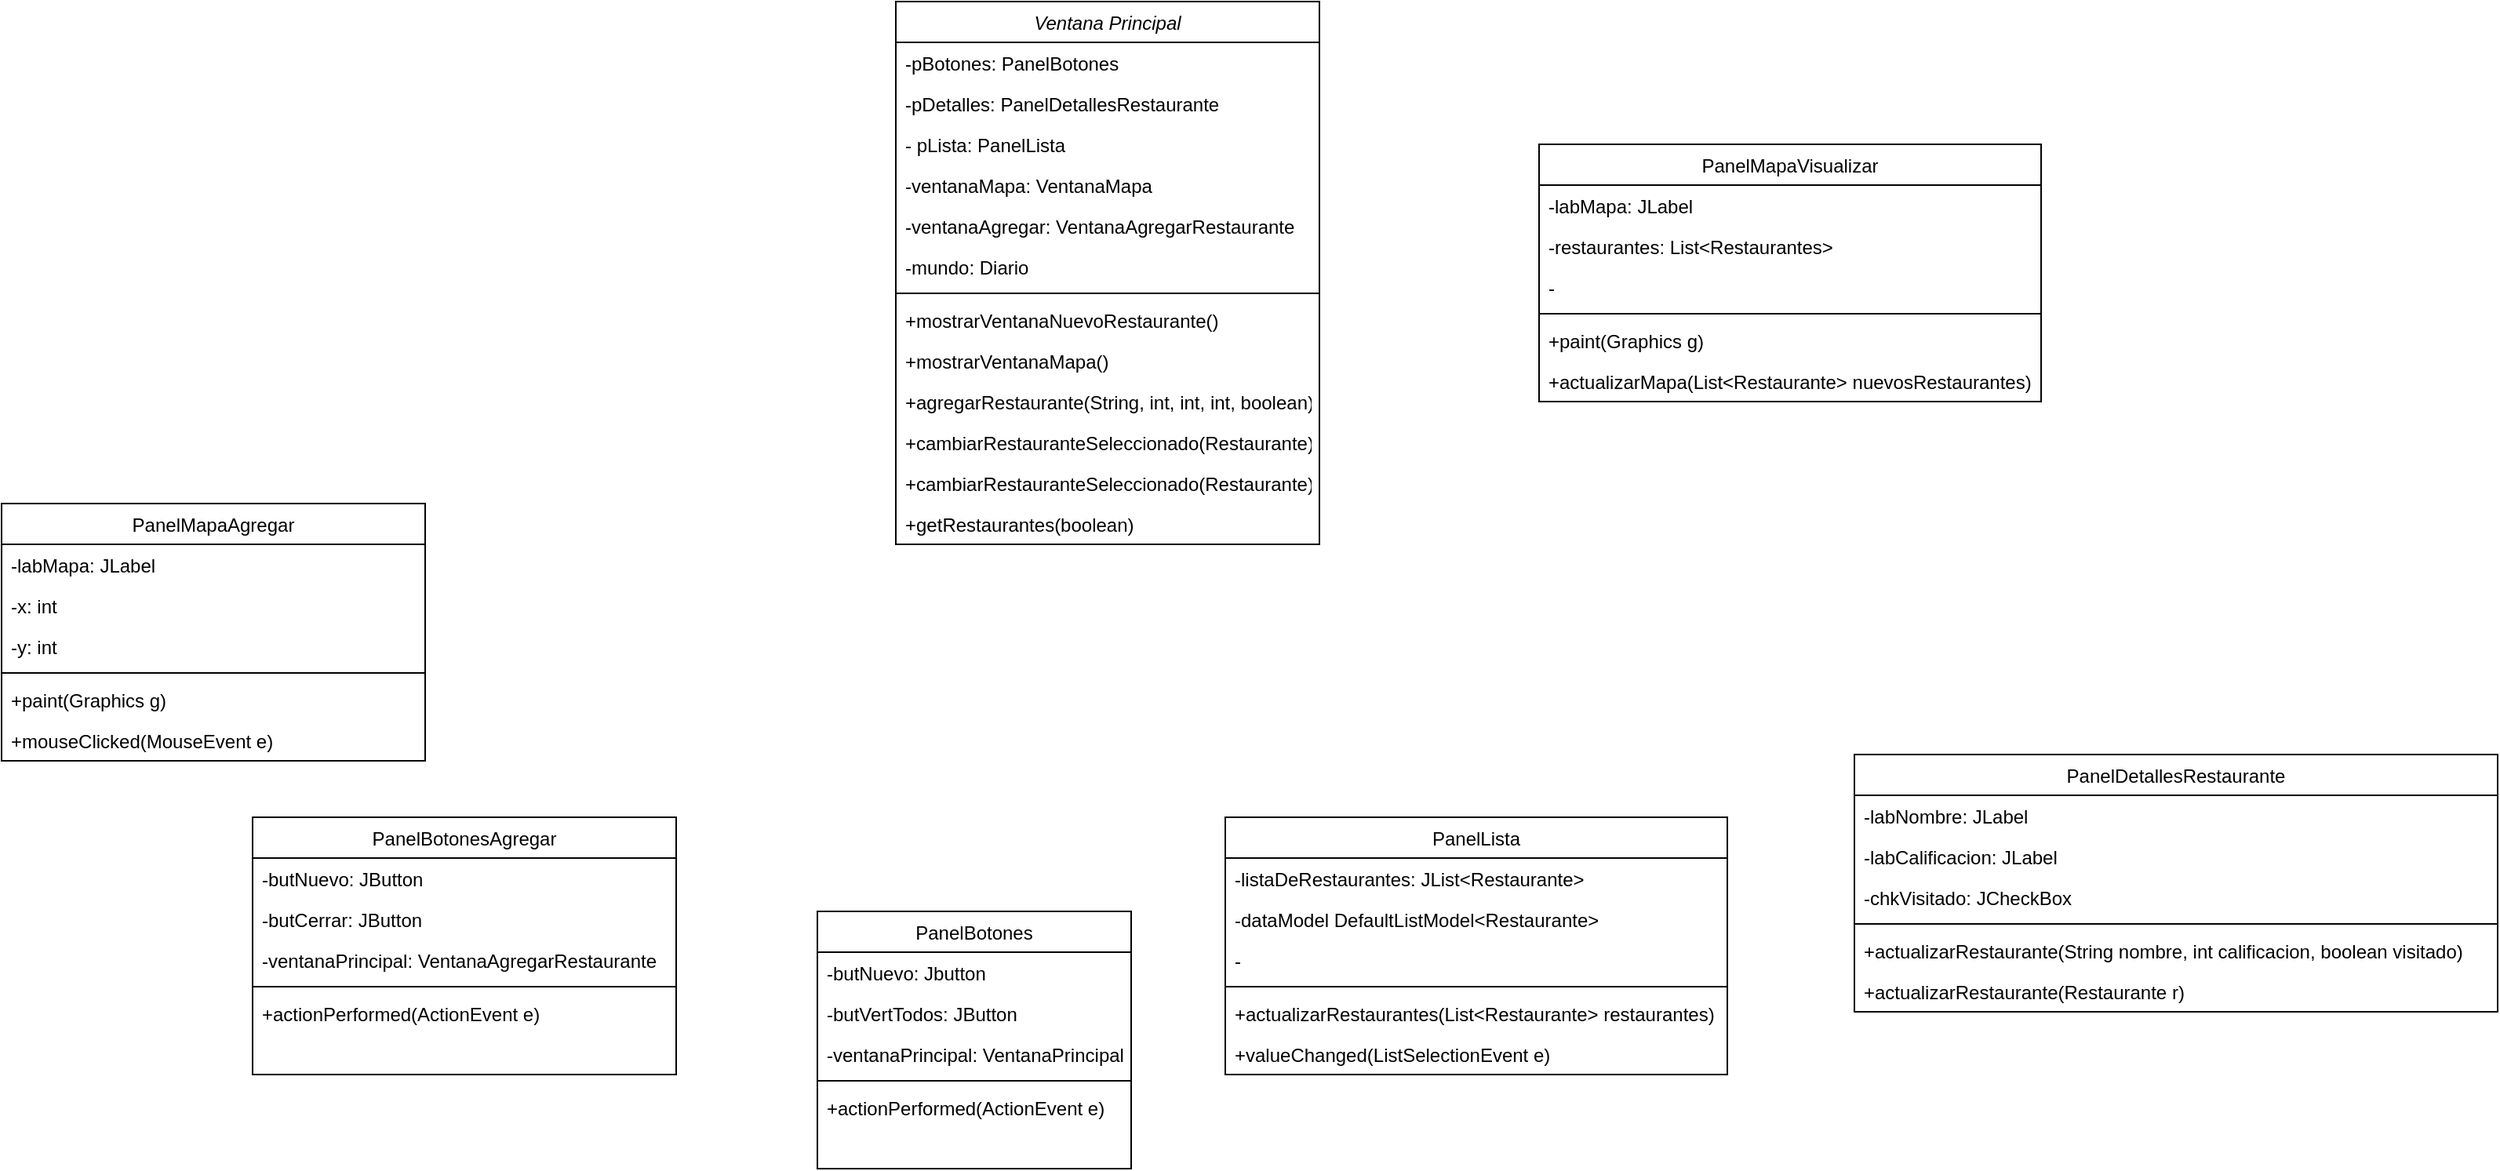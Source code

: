 <mxfile version="24.8.6">
  <diagram id="C5RBs43oDa-KdzZeNtuy" name="Page-1">
    <mxGraphModel dx="1258" dy="654" grid="1" gridSize="10" guides="1" tooltips="1" connect="1" arrows="1" fold="1" page="1" pageScale="1" pageWidth="827" pageHeight="1169" math="0" shadow="0">
      <root>
        <mxCell id="WIyWlLk6GJQsqaUBKTNV-0" />
        <mxCell id="WIyWlLk6GJQsqaUBKTNV-1" parent="WIyWlLk6GJQsqaUBKTNV-0" />
        <mxCell id="zkfFHV4jXpPFQw0GAbJ--0" value="Ventana Principal" style="swimlane;fontStyle=2;align=center;verticalAlign=top;childLayout=stackLayout;horizontal=1;startSize=26;horizontalStack=0;resizeParent=1;resizeLast=0;collapsible=1;marginBottom=0;rounded=0;shadow=0;strokeWidth=1;" parent="WIyWlLk6GJQsqaUBKTNV-1" vertex="1">
          <mxGeometry x="220" y="120" width="270" height="346" as="geometry">
            <mxRectangle x="230" y="140" width="160" height="26" as="alternateBounds" />
          </mxGeometry>
        </mxCell>
        <mxCell id="zkfFHV4jXpPFQw0GAbJ--1" value="-pBotones: PanelBotones" style="text;align=left;verticalAlign=top;spacingLeft=4;spacingRight=4;overflow=hidden;rotatable=0;points=[[0,0.5],[1,0.5]];portConstraint=eastwest;" parent="zkfFHV4jXpPFQw0GAbJ--0" vertex="1">
          <mxGeometry y="26" width="270" height="26" as="geometry" />
        </mxCell>
        <mxCell id="zkfFHV4jXpPFQw0GAbJ--2" value="-pDetalles: PanelDetallesRestaurante" style="text;align=left;verticalAlign=top;spacingLeft=4;spacingRight=4;overflow=hidden;rotatable=0;points=[[0,0.5],[1,0.5]];portConstraint=eastwest;rounded=0;shadow=0;html=0;" parent="zkfFHV4jXpPFQw0GAbJ--0" vertex="1">
          <mxGeometry y="52" width="270" height="26" as="geometry" />
        </mxCell>
        <mxCell id="zkfFHV4jXpPFQw0GAbJ--3" value="- pLista: PanelLista" style="text;align=left;verticalAlign=top;spacingLeft=4;spacingRight=4;overflow=hidden;rotatable=0;points=[[0,0.5],[1,0.5]];portConstraint=eastwest;rounded=0;shadow=0;html=0;" parent="zkfFHV4jXpPFQw0GAbJ--0" vertex="1">
          <mxGeometry y="78" width="270" height="26" as="geometry" />
        </mxCell>
        <mxCell id="Q_lPaQ2LmfVTK7ikE1As-0" value="-ventanaMapa: VentanaMapa" style="text;align=left;verticalAlign=top;spacingLeft=4;spacingRight=4;overflow=hidden;rotatable=0;points=[[0,0.5],[1,0.5]];portConstraint=eastwest;rounded=0;shadow=0;html=0;" vertex="1" parent="zkfFHV4jXpPFQw0GAbJ--0">
          <mxGeometry y="104" width="270" height="26" as="geometry" />
        </mxCell>
        <mxCell id="Q_lPaQ2LmfVTK7ikE1As-1" value="-ventanaAgregar: VentanaAgregarRestaurante" style="text;align=left;verticalAlign=top;spacingLeft=4;spacingRight=4;overflow=hidden;rotatable=0;points=[[0,0.5],[1,0.5]];portConstraint=eastwest;rounded=0;shadow=0;html=0;" vertex="1" parent="zkfFHV4jXpPFQw0GAbJ--0">
          <mxGeometry y="130" width="270" height="26" as="geometry" />
        </mxCell>
        <mxCell id="Q_lPaQ2LmfVTK7ikE1As-3" value="-mundo: Diario" style="text;align=left;verticalAlign=top;spacingLeft=4;spacingRight=4;overflow=hidden;rotatable=0;points=[[0,0.5],[1,0.5]];portConstraint=eastwest;rounded=0;shadow=0;html=0;" vertex="1" parent="zkfFHV4jXpPFQw0GAbJ--0">
          <mxGeometry y="156" width="270" height="26" as="geometry" />
        </mxCell>
        <mxCell id="zkfFHV4jXpPFQw0GAbJ--4" value="" style="line;html=1;strokeWidth=1;align=left;verticalAlign=middle;spacingTop=-1;spacingLeft=3;spacingRight=3;rotatable=0;labelPosition=right;points=[];portConstraint=eastwest;" parent="zkfFHV4jXpPFQw0GAbJ--0" vertex="1">
          <mxGeometry y="182" width="270" height="8" as="geometry" />
        </mxCell>
        <mxCell id="Q_lPaQ2LmfVTK7ikE1As-4" value="+mostrarVentanaNuevoRestaurante()" style="text;align=left;verticalAlign=top;spacingLeft=4;spacingRight=4;overflow=hidden;rotatable=0;points=[[0,0.5],[1,0.5]];portConstraint=eastwest;" vertex="1" parent="zkfFHV4jXpPFQw0GAbJ--0">
          <mxGeometry y="190" width="270" height="26" as="geometry" />
        </mxCell>
        <mxCell id="zkfFHV4jXpPFQw0GAbJ--5" value="+mostrarVentanaMapa()" style="text;align=left;verticalAlign=top;spacingLeft=4;spacingRight=4;overflow=hidden;rotatable=0;points=[[0,0.5],[1,0.5]];portConstraint=eastwest;" parent="zkfFHV4jXpPFQw0GAbJ--0" vertex="1">
          <mxGeometry y="216" width="270" height="26" as="geometry" />
        </mxCell>
        <mxCell id="Q_lPaQ2LmfVTK7ikE1As-6" value="+agregarRestaurante(String, int, int, int, boolean)" style="text;align=left;verticalAlign=top;spacingLeft=4;spacingRight=4;overflow=hidden;rotatable=0;points=[[0,0.5],[1,0.5]];portConstraint=eastwest;" vertex="1" parent="zkfFHV4jXpPFQw0GAbJ--0">
          <mxGeometry y="242" width="270" height="26" as="geometry" />
        </mxCell>
        <mxCell id="Q_lPaQ2LmfVTK7ikE1As-8" value="+cambiarRestauranteSeleccionado(Restaurante)" style="text;align=left;verticalAlign=top;spacingLeft=4;spacingRight=4;overflow=hidden;rotatable=0;points=[[0,0.5],[1,0.5]];portConstraint=eastwest;" vertex="1" parent="zkfFHV4jXpPFQw0GAbJ--0">
          <mxGeometry y="268" width="270" height="26" as="geometry" />
        </mxCell>
        <mxCell id="Q_lPaQ2LmfVTK7ikE1As-7" value="+cambiarRestauranteSeleccionado(Restaurante)" style="text;align=left;verticalAlign=top;spacingLeft=4;spacingRight=4;overflow=hidden;rotatable=0;points=[[0,0.5],[1,0.5]];portConstraint=eastwest;" vertex="1" parent="zkfFHV4jXpPFQw0GAbJ--0">
          <mxGeometry y="294" width="270" height="26" as="geometry" />
        </mxCell>
        <mxCell id="Q_lPaQ2LmfVTK7ikE1As-5" value="+getRestaurantes(boolean)" style="text;align=left;verticalAlign=top;spacingLeft=4;spacingRight=4;overflow=hidden;rotatable=0;points=[[0,0.5],[1,0.5]];portConstraint=eastwest;" vertex="1" parent="zkfFHV4jXpPFQw0GAbJ--0">
          <mxGeometry y="320" width="270" height="26" as="geometry" />
        </mxCell>
        <mxCell id="zkfFHV4jXpPFQw0GAbJ--6" value="PanelBotones" style="swimlane;fontStyle=0;align=center;verticalAlign=top;childLayout=stackLayout;horizontal=1;startSize=26;horizontalStack=0;resizeParent=1;resizeLast=0;collapsible=1;marginBottom=0;rounded=0;shadow=0;strokeWidth=1;" parent="WIyWlLk6GJQsqaUBKTNV-1" vertex="1">
          <mxGeometry x="170" y="700" width="200" height="164" as="geometry">
            <mxRectangle x="130" y="380" width="160" height="26" as="alternateBounds" />
          </mxGeometry>
        </mxCell>
        <mxCell id="zkfFHV4jXpPFQw0GAbJ--7" value="-butNuevo: Jbutton" style="text;align=left;verticalAlign=top;spacingLeft=4;spacingRight=4;overflow=hidden;rotatable=0;points=[[0,0.5],[1,0.5]];portConstraint=eastwest;" parent="zkfFHV4jXpPFQw0GAbJ--6" vertex="1">
          <mxGeometry y="26" width="200" height="26" as="geometry" />
        </mxCell>
        <mxCell id="zkfFHV4jXpPFQw0GAbJ--8" value="-butVertTodos: JButton" style="text;align=left;verticalAlign=top;spacingLeft=4;spacingRight=4;overflow=hidden;rotatable=0;points=[[0,0.5],[1,0.5]];portConstraint=eastwest;rounded=0;shadow=0;html=0;" parent="zkfFHV4jXpPFQw0GAbJ--6" vertex="1">
          <mxGeometry y="52" width="200" height="26" as="geometry" />
        </mxCell>
        <mxCell id="Q_lPaQ2LmfVTK7ikE1As-9" value="-ventanaPrincipal: VentanaPrincipal" style="text;align=left;verticalAlign=top;spacingLeft=4;spacingRight=4;overflow=hidden;rotatable=0;points=[[0,0.5],[1,0.5]];portConstraint=eastwest;rounded=0;shadow=0;html=0;" vertex="1" parent="zkfFHV4jXpPFQw0GAbJ--6">
          <mxGeometry y="78" width="200" height="26" as="geometry" />
        </mxCell>
        <mxCell id="zkfFHV4jXpPFQw0GAbJ--9" value="" style="line;html=1;strokeWidth=1;align=left;verticalAlign=middle;spacingTop=-1;spacingLeft=3;spacingRight=3;rotatable=0;labelPosition=right;points=[];portConstraint=eastwest;" parent="zkfFHV4jXpPFQw0GAbJ--6" vertex="1">
          <mxGeometry y="104" width="200" height="8" as="geometry" />
        </mxCell>
        <mxCell id="zkfFHV4jXpPFQw0GAbJ--10" value="+actionPerformed(ActionEvent e)" style="text;align=left;verticalAlign=top;spacingLeft=4;spacingRight=4;overflow=hidden;rotatable=0;points=[[0,0.5],[1,0.5]];portConstraint=eastwest;fontStyle=0" parent="zkfFHV4jXpPFQw0GAbJ--6" vertex="1">
          <mxGeometry y="112" width="200" height="26" as="geometry" />
        </mxCell>
        <mxCell id="Q_lPaQ2LmfVTK7ikE1As-10" value="PanelLista" style="swimlane;fontStyle=0;align=center;verticalAlign=top;childLayout=stackLayout;horizontal=1;startSize=26;horizontalStack=0;resizeParent=1;resizeLast=0;collapsible=1;marginBottom=0;rounded=0;shadow=0;strokeWidth=1;" vertex="1" parent="WIyWlLk6GJQsqaUBKTNV-1">
          <mxGeometry x="430" y="640" width="320" height="164" as="geometry">
            <mxRectangle x="130" y="380" width="160" height="26" as="alternateBounds" />
          </mxGeometry>
        </mxCell>
        <mxCell id="Q_lPaQ2LmfVTK7ikE1As-11" value="-listaDeRestaurantes: JList&lt;Restaurante&gt;" style="text;align=left;verticalAlign=top;spacingLeft=4;spacingRight=4;overflow=hidden;rotatable=0;points=[[0,0.5],[1,0.5]];portConstraint=eastwest;" vertex="1" parent="Q_lPaQ2LmfVTK7ikE1As-10">
          <mxGeometry y="26" width="320" height="26" as="geometry" />
        </mxCell>
        <mxCell id="Q_lPaQ2LmfVTK7ikE1As-12" value="-dataModel DefaultListModel&lt;Restaurante&gt;" style="text;align=left;verticalAlign=top;spacingLeft=4;spacingRight=4;overflow=hidden;rotatable=0;points=[[0,0.5],[1,0.5]];portConstraint=eastwest;rounded=0;shadow=0;html=0;" vertex="1" parent="Q_lPaQ2LmfVTK7ikE1As-10">
          <mxGeometry y="52" width="320" height="26" as="geometry" />
        </mxCell>
        <mxCell id="Q_lPaQ2LmfVTK7ikE1As-13" value="-" style="text;align=left;verticalAlign=top;spacingLeft=4;spacingRight=4;overflow=hidden;rotatable=0;points=[[0,0.5],[1,0.5]];portConstraint=eastwest;rounded=0;shadow=0;html=0;" vertex="1" parent="Q_lPaQ2LmfVTK7ikE1As-10">
          <mxGeometry y="78" width="320" height="26" as="geometry" />
        </mxCell>
        <mxCell id="Q_lPaQ2LmfVTK7ikE1As-14" value="" style="line;html=1;strokeWidth=1;align=left;verticalAlign=middle;spacingTop=-1;spacingLeft=3;spacingRight=3;rotatable=0;labelPosition=right;points=[];portConstraint=eastwest;" vertex="1" parent="Q_lPaQ2LmfVTK7ikE1As-10">
          <mxGeometry y="104" width="320" height="8" as="geometry" />
        </mxCell>
        <mxCell id="Q_lPaQ2LmfVTK7ikE1As-15" value="+actualizarRestaurantes(List&lt;Restaurante&gt; restaurantes)" style="text;align=left;verticalAlign=top;spacingLeft=4;spacingRight=4;overflow=hidden;rotatable=0;points=[[0,0.5],[1,0.5]];portConstraint=eastwest;fontStyle=0" vertex="1" parent="Q_lPaQ2LmfVTK7ikE1As-10">
          <mxGeometry y="112" width="320" height="26" as="geometry" />
        </mxCell>
        <mxCell id="Q_lPaQ2LmfVTK7ikE1As-16" value="+valueChanged(ListSelectionEvent e)" style="text;align=left;verticalAlign=top;spacingLeft=4;spacingRight=4;overflow=hidden;rotatable=0;points=[[0,0.5],[1,0.5]];portConstraint=eastwest;fontStyle=0" vertex="1" parent="Q_lPaQ2LmfVTK7ikE1As-10">
          <mxGeometry y="138" width="320" height="26" as="geometry" />
        </mxCell>
        <mxCell id="Q_lPaQ2LmfVTK7ikE1As-17" value="PanelDetallesRestaurante" style="swimlane;fontStyle=0;align=center;verticalAlign=top;childLayout=stackLayout;horizontal=1;startSize=26;horizontalStack=0;resizeParent=1;resizeLast=0;collapsible=1;marginBottom=0;rounded=0;shadow=0;strokeWidth=1;" vertex="1" parent="WIyWlLk6GJQsqaUBKTNV-1">
          <mxGeometry x="831" y="600" width="410" height="164" as="geometry">
            <mxRectangle x="130" y="380" width="160" height="26" as="alternateBounds" />
          </mxGeometry>
        </mxCell>
        <mxCell id="Q_lPaQ2LmfVTK7ikE1As-18" value="-labNombre: JLabel" style="text;align=left;verticalAlign=top;spacingLeft=4;spacingRight=4;overflow=hidden;rotatable=0;points=[[0,0.5],[1,0.5]];portConstraint=eastwest;" vertex="1" parent="Q_lPaQ2LmfVTK7ikE1As-17">
          <mxGeometry y="26" width="410" height="26" as="geometry" />
        </mxCell>
        <mxCell id="Q_lPaQ2LmfVTK7ikE1As-19" value="-labCalificacion: JLabel" style="text;align=left;verticalAlign=top;spacingLeft=4;spacingRight=4;overflow=hidden;rotatable=0;points=[[0,0.5],[1,0.5]];portConstraint=eastwest;rounded=0;shadow=0;html=0;" vertex="1" parent="Q_lPaQ2LmfVTK7ikE1As-17">
          <mxGeometry y="52" width="410" height="26" as="geometry" />
        </mxCell>
        <mxCell id="Q_lPaQ2LmfVTK7ikE1As-20" value="-chkVisitado: JCheckBox" style="text;align=left;verticalAlign=top;spacingLeft=4;spacingRight=4;overflow=hidden;rotatable=0;points=[[0,0.5],[1,0.5]];portConstraint=eastwest;rounded=0;shadow=0;html=0;" vertex="1" parent="Q_lPaQ2LmfVTK7ikE1As-17">
          <mxGeometry y="78" width="410" height="26" as="geometry" />
        </mxCell>
        <mxCell id="Q_lPaQ2LmfVTK7ikE1As-21" value="" style="line;html=1;strokeWidth=1;align=left;verticalAlign=middle;spacingTop=-1;spacingLeft=3;spacingRight=3;rotatable=0;labelPosition=right;points=[];portConstraint=eastwest;" vertex="1" parent="Q_lPaQ2LmfVTK7ikE1As-17">
          <mxGeometry y="104" width="410" height="8" as="geometry" />
        </mxCell>
        <mxCell id="Q_lPaQ2LmfVTK7ikE1As-22" value="+actualizarRestaurante(String nombre, int calificacion, boolean visitado)" style="text;align=left;verticalAlign=top;spacingLeft=4;spacingRight=4;overflow=hidden;rotatable=0;points=[[0,0.5],[1,0.5]];portConstraint=eastwest;fontStyle=0" vertex="1" parent="Q_lPaQ2LmfVTK7ikE1As-17">
          <mxGeometry y="112" width="410" height="26" as="geometry" />
        </mxCell>
        <mxCell id="Q_lPaQ2LmfVTK7ikE1As-23" value="+actualizarRestaurante(Restaurante r)" style="text;align=left;verticalAlign=top;spacingLeft=4;spacingRight=4;overflow=hidden;rotatable=0;points=[[0,0.5],[1,0.5]];portConstraint=eastwest;fontStyle=0" vertex="1" parent="Q_lPaQ2LmfVTK7ikE1As-17">
          <mxGeometry y="138" width="410" height="26" as="geometry" />
        </mxCell>
        <mxCell id="Q_lPaQ2LmfVTK7ikE1As-24" value="PanelMapaVisualizar" style="swimlane;fontStyle=0;align=center;verticalAlign=top;childLayout=stackLayout;horizontal=1;startSize=26;horizontalStack=0;resizeParent=1;resizeLast=0;collapsible=1;marginBottom=0;rounded=0;shadow=0;strokeWidth=1;" vertex="1" parent="WIyWlLk6GJQsqaUBKTNV-1">
          <mxGeometry x="630" y="211" width="320" height="164" as="geometry">
            <mxRectangle x="130" y="380" width="160" height="26" as="alternateBounds" />
          </mxGeometry>
        </mxCell>
        <mxCell id="Q_lPaQ2LmfVTK7ikE1As-25" value="-labMapa: JLabel" style="text;align=left;verticalAlign=top;spacingLeft=4;spacingRight=4;overflow=hidden;rotatable=0;points=[[0,0.5],[1,0.5]];portConstraint=eastwest;" vertex="1" parent="Q_lPaQ2LmfVTK7ikE1As-24">
          <mxGeometry y="26" width="320" height="26" as="geometry" />
        </mxCell>
        <mxCell id="Q_lPaQ2LmfVTK7ikE1As-26" value="-restaurantes: List&lt;Restaurantes&gt;" style="text;align=left;verticalAlign=top;spacingLeft=4;spacingRight=4;overflow=hidden;rotatable=0;points=[[0,0.5],[1,0.5]];portConstraint=eastwest;rounded=0;shadow=0;html=0;" vertex="1" parent="Q_lPaQ2LmfVTK7ikE1As-24">
          <mxGeometry y="52" width="320" height="26" as="geometry" />
        </mxCell>
        <mxCell id="Q_lPaQ2LmfVTK7ikE1As-27" value="-" style="text;align=left;verticalAlign=top;spacingLeft=4;spacingRight=4;overflow=hidden;rotatable=0;points=[[0,0.5],[1,0.5]];portConstraint=eastwest;rounded=0;shadow=0;html=0;" vertex="1" parent="Q_lPaQ2LmfVTK7ikE1As-24">
          <mxGeometry y="78" width="320" height="26" as="geometry" />
        </mxCell>
        <mxCell id="Q_lPaQ2LmfVTK7ikE1As-28" value="" style="line;html=1;strokeWidth=1;align=left;verticalAlign=middle;spacingTop=-1;spacingLeft=3;spacingRight=3;rotatable=0;labelPosition=right;points=[];portConstraint=eastwest;" vertex="1" parent="Q_lPaQ2LmfVTK7ikE1As-24">
          <mxGeometry y="104" width="320" height="8" as="geometry" />
        </mxCell>
        <mxCell id="Q_lPaQ2LmfVTK7ikE1As-29" value="+paint(Graphics g)" style="text;align=left;verticalAlign=top;spacingLeft=4;spacingRight=4;overflow=hidden;rotatable=0;points=[[0,0.5],[1,0.5]];portConstraint=eastwest;fontStyle=0" vertex="1" parent="Q_lPaQ2LmfVTK7ikE1As-24">
          <mxGeometry y="112" width="320" height="26" as="geometry" />
        </mxCell>
        <mxCell id="Q_lPaQ2LmfVTK7ikE1As-30" value="+actualizarMapa(List&lt;Restaurante&gt; nuevosRestaurantes)" style="text;align=left;verticalAlign=top;spacingLeft=4;spacingRight=4;overflow=hidden;rotatable=0;points=[[0,0.5],[1,0.5]];portConstraint=eastwest;fontStyle=0" vertex="1" parent="Q_lPaQ2LmfVTK7ikE1As-24">
          <mxGeometry y="138" width="320" height="26" as="geometry" />
        </mxCell>
        <mxCell id="Q_lPaQ2LmfVTK7ikE1As-31" value="PanelBotonesAgregar" style="swimlane;fontStyle=0;align=center;verticalAlign=top;childLayout=stackLayout;horizontal=1;startSize=26;horizontalStack=0;resizeParent=1;resizeLast=0;collapsible=1;marginBottom=0;rounded=0;shadow=0;strokeWidth=1;" vertex="1" parent="WIyWlLk6GJQsqaUBKTNV-1">
          <mxGeometry x="-190" y="640" width="270" height="164" as="geometry">
            <mxRectangle x="130" y="380" width="160" height="26" as="alternateBounds" />
          </mxGeometry>
        </mxCell>
        <mxCell id="Q_lPaQ2LmfVTK7ikE1As-32" value="-butNuevo: JButton" style="text;align=left;verticalAlign=top;spacingLeft=4;spacingRight=4;overflow=hidden;rotatable=0;points=[[0,0.5],[1,0.5]];portConstraint=eastwest;" vertex="1" parent="Q_lPaQ2LmfVTK7ikE1As-31">
          <mxGeometry y="26" width="270" height="26" as="geometry" />
        </mxCell>
        <mxCell id="Q_lPaQ2LmfVTK7ikE1As-33" value="-butCerrar: JButton" style="text;align=left;verticalAlign=top;spacingLeft=4;spacingRight=4;overflow=hidden;rotatable=0;points=[[0,0.5],[1,0.5]];portConstraint=eastwest;rounded=0;shadow=0;html=0;" vertex="1" parent="Q_lPaQ2LmfVTK7ikE1As-31">
          <mxGeometry y="52" width="270" height="26" as="geometry" />
        </mxCell>
        <mxCell id="Q_lPaQ2LmfVTK7ikE1As-34" value="-ventanaPrincipal: VentanaAgregarRestaurante" style="text;align=left;verticalAlign=top;spacingLeft=4;spacingRight=4;overflow=hidden;rotatable=0;points=[[0,0.5],[1,0.5]];portConstraint=eastwest;rounded=0;shadow=0;html=0;" vertex="1" parent="Q_lPaQ2LmfVTK7ikE1As-31">
          <mxGeometry y="78" width="270" height="26" as="geometry" />
        </mxCell>
        <mxCell id="Q_lPaQ2LmfVTK7ikE1As-35" value="" style="line;html=1;strokeWidth=1;align=left;verticalAlign=middle;spacingTop=-1;spacingLeft=3;spacingRight=3;rotatable=0;labelPosition=right;points=[];portConstraint=eastwest;" vertex="1" parent="Q_lPaQ2LmfVTK7ikE1As-31">
          <mxGeometry y="104" width="270" height="8" as="geometry" />
        </mxCell>
        <mxCell id="Q_lPaQ2LmfVTK7ikE1As-36" value="+actionPerformed(ActionEvent e)" style="text;align=left;verticalAlign=top;spacingLeft=4;spacingRight=4;overflow=hidden;rotatable=0;points=[[0,0.5],[1,0.5]];portConstraint=eastwest;fontStyle=0" vertex="1" parent="Q_lPaQ2LmfVTK7ikE1As-31">
          <mxGeometry y="112" width="270" height="26" as="geometry" />
        </mxCell>
        <mxCell id="Q_lPaQ2LmfVTK7ikE1As-37" value="PanelMapaAgregar" style="swimlane;fontStyle=0;align=center;verticalAlign=top;childLayout=stackLayout;horizontal=1;startSize=26;horizontalStack=0;resizeParent=1;resizeLast=0;collapsible=1;marginBottom=0;rounded=0;shadow=0;strokeWidth=1;" vertex="1" parent="WIyWlLk6GJQsqaUBKTNV-1">
          <mxGeometry x="-350" y="440" width="270" height="164" as="geometry">
            <mxRectangle x="130" y="380" width="160" height="26" as="alternateBounds" />
          </mxGeometry>
        </mxCell>
        <mxCell id="Q_lPaQ2LmfVTK7ikE1As-38" value="-labMapa: JLabel" style="text;align=left;verticalAlign=top;spacingLeft=4;spacingRight=4;overflow=hidden;rotatable=0;points=[[0,0.5],[1,0.5]];portConstraint=eastwest;" vertex="1" parent="Q_lPaQ2LmfVTK7ikE1As-37">
          <mxGeometry y="26" width="270" height="26" as="geometry" />
        </mxCell>
        <mxCell id="Q_lPaQ2LmfVTK7ikE1As-39" value="-x: int" style="text;align=left;verticalAlign=top;spacingLeft=4;spacingRight=4;overflow=hidden;rotatable=0;points=[[0,0.5],[1,0.5]];portConstraint=eastwest;rounded=0;shadow=0;html=0;" vertex="1" parent="Q_lPaQ2LmfVTK7ikE1As-37">
          <mxGeometry y="52" width="270" height="26" as="geometry" />
        </mxCell>
        <mxCell id="Q_lPaQ2LmfVTK7ikE1As-40" value="-y: int" style="text;align=left;verticalAlign=top;spacingLeft=4;spacingRight=4;overflow=hidden;rotatable=0;points=[[0,0.5],[1,0.5]];portConstraint=eastwest;rounded=0;shadow=0;html=0;" vertex="1" parent="Q_lPaQ2LmfVTK7ikE1As-37">
          <mxGeometry y="78" width="270" height="26" as="geometry" />
        </mxCell>
        <mxCell id="Q_lPaQ2LmfVTK7ikE1As-41" value="" style="line;html=1;strokeWidth=1;align=left;verticalAlign=middle;spacingTop=-1;spacingLeft=3;spacingRight=3;rotatable=0;labelPosition=right;points=[];portConstraint=eastwest;" vertex="1" parent="Q_lPaQ2LmfVTK7ikE1As-37">
          <mxGeometry y="104" width="270" height="8" as="geometry" />
        </mxCell>
        <mxCell id="Q_lPaQ2LmfVTK7ikE1As-42" value="+paint(Graphics g)" style="text;align=left;verticalAlign=top;spacingLeft=4;spacingRight=4;overflow=hidden;rotatable=0;points=[[0,0.5],[1,0.5]];portConstraint=eastwest;fontStyle=0" vertex="1" parent="Q_lPaQ2LmfVTK7ikE1As-37">
          <mxGeometry y="112" width="270" height="26" as="geometry" />
        </mxCell>
        <mxCell id="Q_lPaQ2LmfVTK7ikE1As-43" value="+mouseClicked(MouseEvent e)" style="text;align=left;verticalAlign=top;spacingLeft=4;spacingRight=4;overflow=hidden;rotatable=0;points=[[0,0.5],[1,0.5]];portConstraint=eastwest;fontStyle=0" vertex="1" parent="Q_lPaQ2LmfVTK7ikE1As-37">
          <mxGeometry y="138" width="270" height="26" as="geometry" />
        </mxCell>
      </root>
    </mxGraphModel>
  </diagram>
</mxfile>
